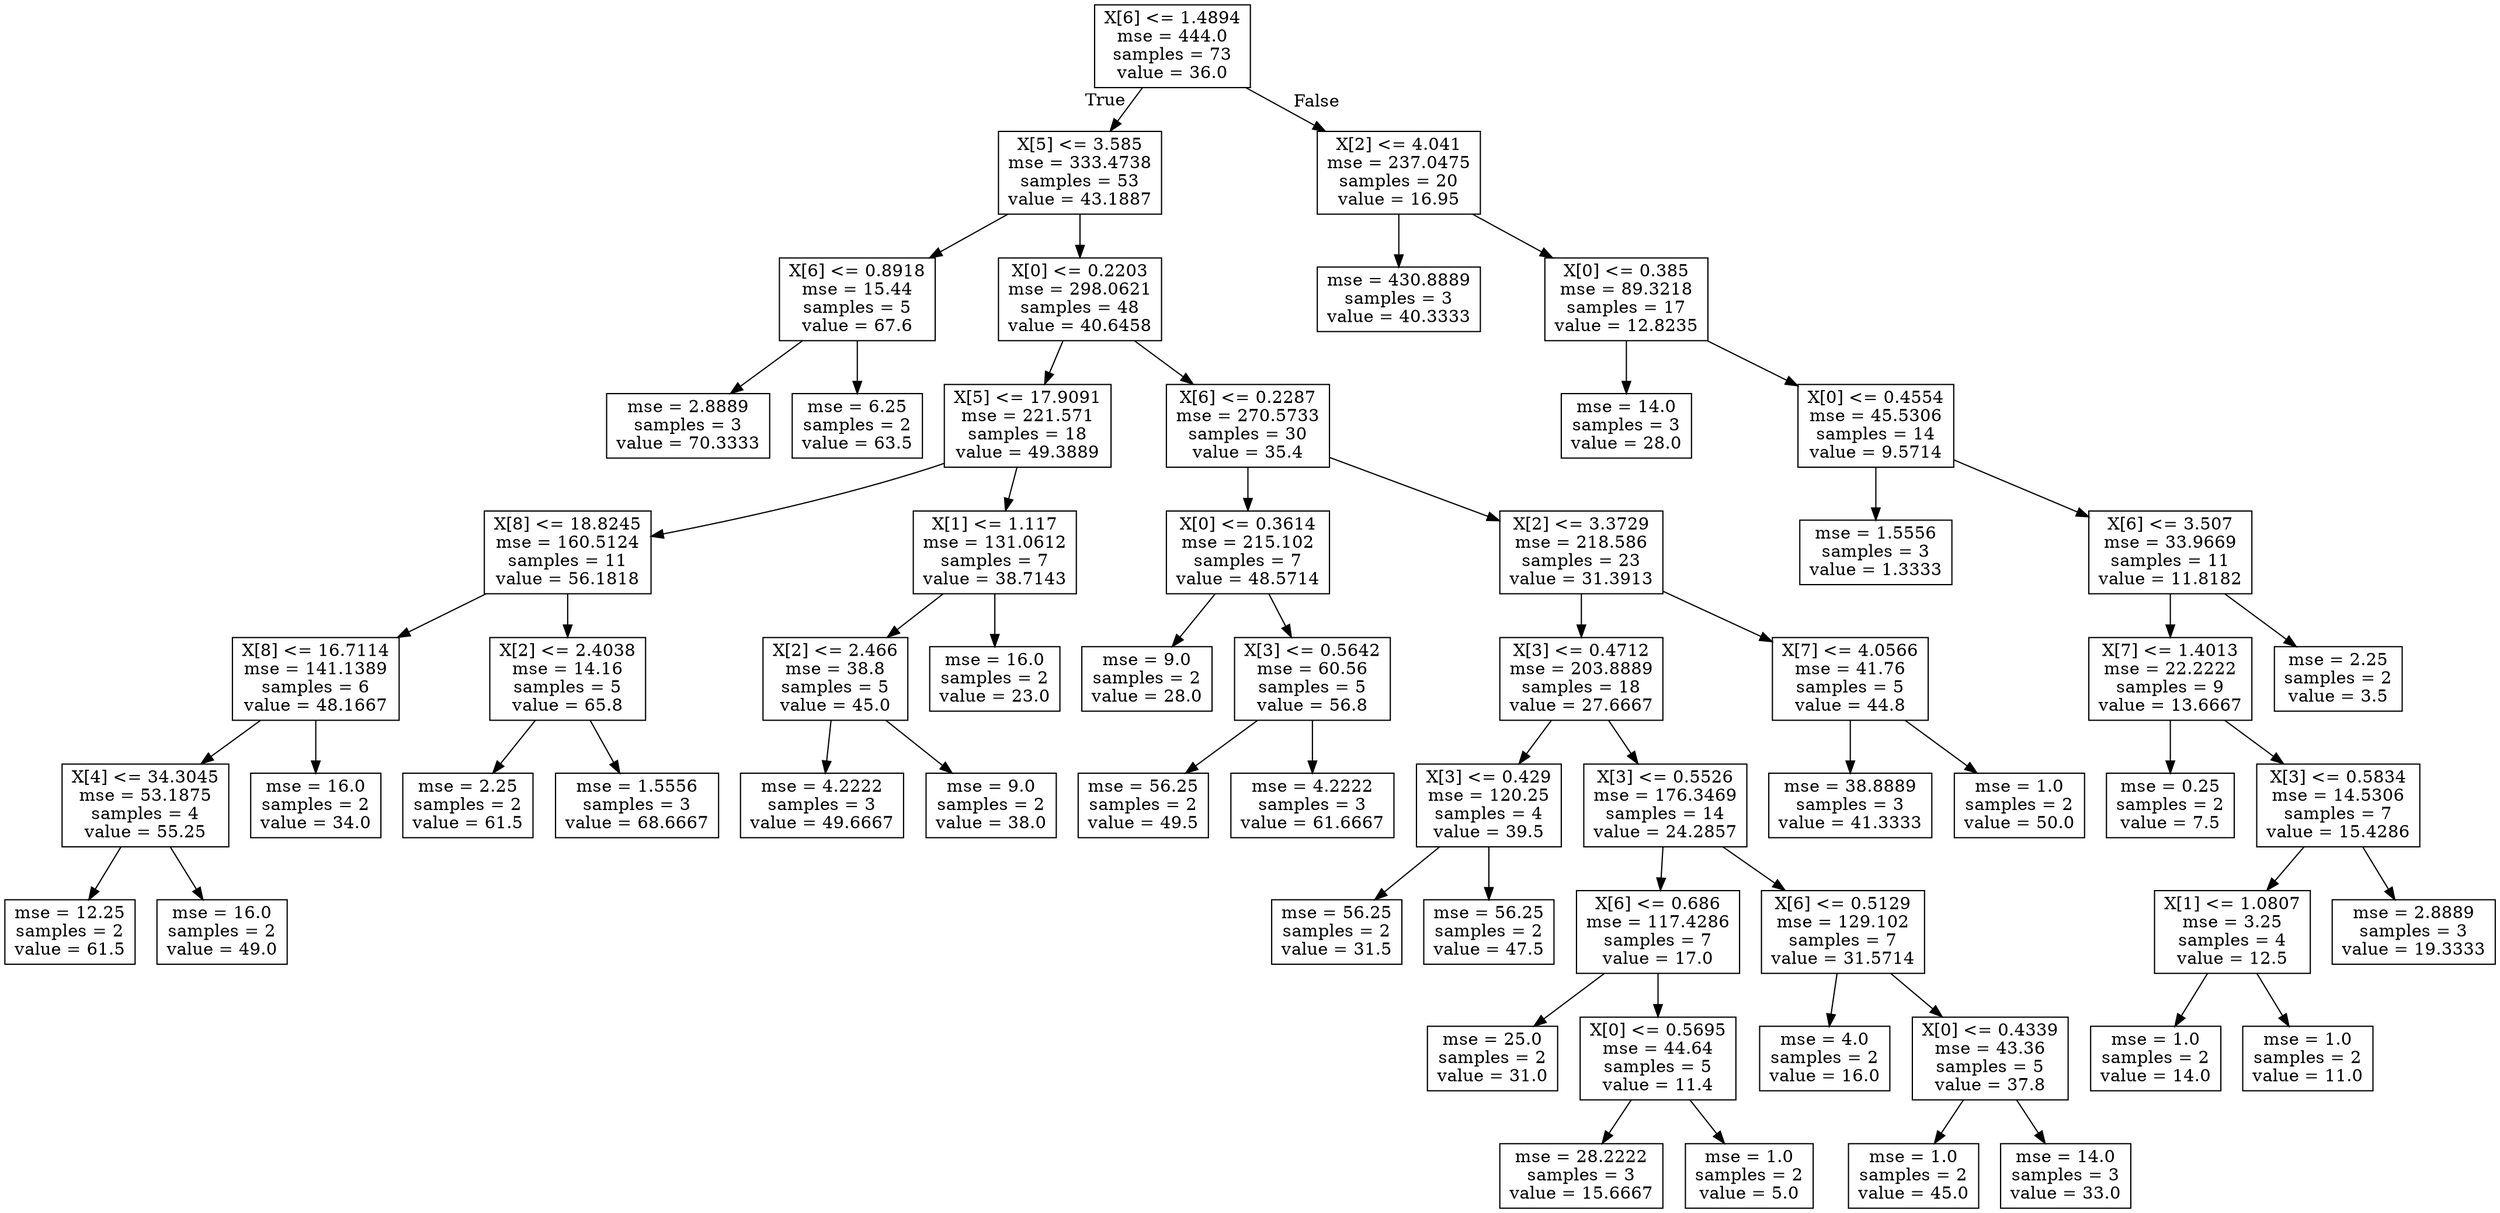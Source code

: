 digraph Tree {
node [shape=box] ;
0 [label="X[6] <= 1.4894\nmse = 444.0\nsamples = 73\nvalue = 36.0"] ;
1 [label="X[5] <= 3.585\nmse = 333.4738\nsamples = 53\nvalue = 43.1887"] ;
0 -> 1 [labeldistance=2.5, labelangle=45, headlabel="True"] ;
2 [label="X[6] <= 0.8918\nmse = 15.44\nsamples = 5\nvalue = 67.6"] ;
1 -> 2 ;
3 [label="mse = 2.8889\nsamples = 3\nvalue = 70.3333"] ;
2 -> 3 ;
4 [label="mse = 6.25\nsamples = 2\nvalue = 63.5"] ;
2 -> 4 ;
5 [label="X[0] <= 0.2203\nmse = 298.0621\nsamples = 48\nvalue = 40.6458"] ;
1 -> 5 ;
6 [label="X[5] <= 17.9091\nmse = 221.571\nsamples = 18\nvalue = 49.3889"] ;
5 -> 6 ;
7 [label="X[8] <= 18.8245\nmse = 160.5124\nsamples = 11\nvalue = 56.1818"] ;
6 -> 7 ;
8 [label="X[8] <= 16.7114\nmse = 141.1389\nsamples = 6\nvalue = 48.1667"] ;
7 -> 8 ;
9 [label="X[4] <= 34.3045\nmse = 53.1875\nsamples = 4\nvalue = 55.25"] ;
8 -> 9 ;
10 [label="mse = 12.25\nsamples = 2\nvalue = 61.5"] ;
9 -> 10 ;
11 [label="mse = 16.0\nsamples = 2\nvalue = 49.0"] ;
9 -> 11 ;
12 [label="mse = 16.0\nsamples = 2\nvalue = 34.0"] ;
8 -> 12 ;
13 [label="X[2] <= 2.4038\nmse = 14.16\nsamples = 5\nvalue = 65.8"] ;
7 -> 13 ;
14 [label="mse = 2.25\nsamples = 2\nvalue = 61.5"] ;
13 -> 14 ;
15 [label="mse = 1.5556\nsamples = 3\nvalue = 68.6667"] ;
13 -> 15 ;
16 [label="X[1] <= 1.117\nmse = 131.0612\nsamples = 7\nvalue = 38.7143"] ;
6 -> 16 ;
17 [label="X[2] <= 2.466\nmse = 38.8\nsamples = 5\nvalue = 45.0"] ;
16 -> 17 ;
18 [label="mse = 4.2222\nsamples = 3\nvalue = 49.6667"] ;
17 -> 18 ;
19 [label="mse = 9.0\nsamples = 2\nvalue = 38.0"] ;
17 -> 19 ;
20 [label="mse = 16.0\nsamples = 2\nvalue = 23.0"] ;
16 -> 20 ;
21 [label="X[6] <= 0.2287\nmse = 270.5733\nsamples = 30\nvalue = 35.4"] ;
5 -> 21 ;
22 [label="X[0] <= 0.3614\nmse = 215.102\nsamples = 7\nvalue = 48.5714"] ;
21 -> 22 ;
23 [label="mse = 9.0\nsamples = 2\nvalue = 28.0"] ;
22 -> 23 ;
24 [label="X[3] <= 0.5642\nmse = 60.56\nsamples = 5\nvalue = 56.8"] ;
22 -> 24 ;
25 [label="mse = 56.25\nsamples = 2\nvalue = 49.5"] ;
24 -> 25 ;
26 [label="mse = 4.2222\nsamples = 3\nvalue = 61.6667"] ;
24 -> 26 ;
27 [label="X[2] <= 3.3729\nmse = 218.586\nsamples = 23\nvalue = 31.3913"] ;
21 -> 27 ;
28 [label="X[3] <= 0.4712\nmse = 203.8889\nsamples = 18\nvalue = 27.6667"] ;
27 -> 28 ;
29 [label="X[3] <= 0.429\nmse = 120.25\nsamples = 4\nvalue = 39.5"] ;
28 -> 29 ;
30 [label="mse = 56.25\nsamples = 2\nvalue = 31.5"] ;
29 -> 30 ;
31 [label="mse = 56.25\nsamples = 2\nvalue = 47.5"] ;
29 -> 31 ;
32 [label="X[3] <= 0.5526\nmse = 176.3469\nsamples = 14\nvalue = 24.2857"] ;
28 -> 32 ;
33 [label="X[6] <= 0.686\nmse = 117.4286\nsamples = 7\nvalue = 17.0"] ;
32 -> 33 ;
34 [label="mse = 25.0\nsamples = 2\nvalue = 31.0"] ;
33 -> 34 ;
35 [label="X[0] <= 0.5695\nmse = 44.64\nsamples = 5\nvalue = 11.4"] ;
33 -> 35 ;
36 [label="mse = 28.2222\nsamples = 3\nvalue = 15.6667"] ;
35 -> 36 ;
37 [label="mse = 1.0\nsamples = 2\nvalue = 5.0"] ;
35 -> 37 ;
38 [label="X[6] <= 0.5129\nmse = 129.102\nsamples = 7\nvalue = 31.5714"] ;
32 -> 38 ;
39 [label="mse = 4.0\nsamples = 2\nvalue = 16.0"] ;
38 -> 39 ;
40 [label="X[0] <= 0.4339\nmse = 43.36\nsamples = 5\nvalue = 37.8"] ;
38 -> 40 ;
41 [label="mse = 1.0\nsamples = 2\nvalue = 45.0"] ;
40 -> 41 ;
42 [label="mse = 14.0\nsamples = 3\nvalue = 33.0"] ;
40 -> 42 ;
43 [label="X[7] <= 4.0566\nmse = 41.76\nsamples = 5\nvalue = 44.8"] ;
27 -> 43 ;
44 [label="mse = 38.8889\nsamples = 3\nvalue = 41.3333"] ;
43 -> 44 ;
45 [label="mse = 1.0\nsamples = 2\nvalue = 50.0"] ;
43 -> 45 ;
46 [label="X[2] <= 4.041\nmse = 237.0475\nsamples = 20\nvalue = 16.95"] ;
0 -> 46 [labeldistance=2.5, labelangle=-45, headlabel="False"] ;
47 [label="mse = 430.8889\nsamples = 3\nvalue = 40.3333"] ;
46 -> 47 ;
48 [label="X[0] <= 0.385\nmse = 89.3218\nsamples = 17\nvalue = 12.8235"] ;
46 -> 48 ;
49 [label="mse = 14.0\nsamples = 3\nvalue = 28.0"] ;
48 -> 49 ;
50 [label="X[0] <= 0.4554\nmse = 45.5306\nsamples = 14\nvalue = 9.5714"] ;
48 -> 50 ;
51 [label="mse = 1.5556\nsamples = 3\nvalue = 1.3333"] ;
50 -> 51 ;
52 [label="X[6] <= 3.507\nmse = 33.9669\nsamples = 11\nvalue = 11.8182"] ;
50 -> 52 ;
53 [label="X[7] <= 1.4013\nmse = 22.2222\nsamples = 9\nvalue = 13.6667"] ;
52 -> 53 ;
54 [label="mse = 0.25\nsamples = 2\nvalue = 7.5"] ;
53 -> 54 ;
55 [label="X[3] <= 0.5834\nmse = 14.5306\nsamples = 7\nvalue = 15.4286"] ;
53 -> 55 ;
56 [label="X[1] <= 1.0807\nmse = 3.25\nsamples = 4\nvalue = 12.5"] ;
55 -> 56 ;
57 [label="mse = 1.0\nsamples = 2\nvalue = 14.0"] ;
56 -> 57 ;
58 [label="mse = 1.0\nsamples = 2\nvalue = 11.0"] ;
56 -> 58 ;
59 [label="mse = 2.8889\nsamples = 3\nvalue = 19.3333"] ;
55 -> 59 ;
60 [label="mse = 2.25\nsamples = 2\nvalue = 3.5"] ;
52 -> 60 ;
}